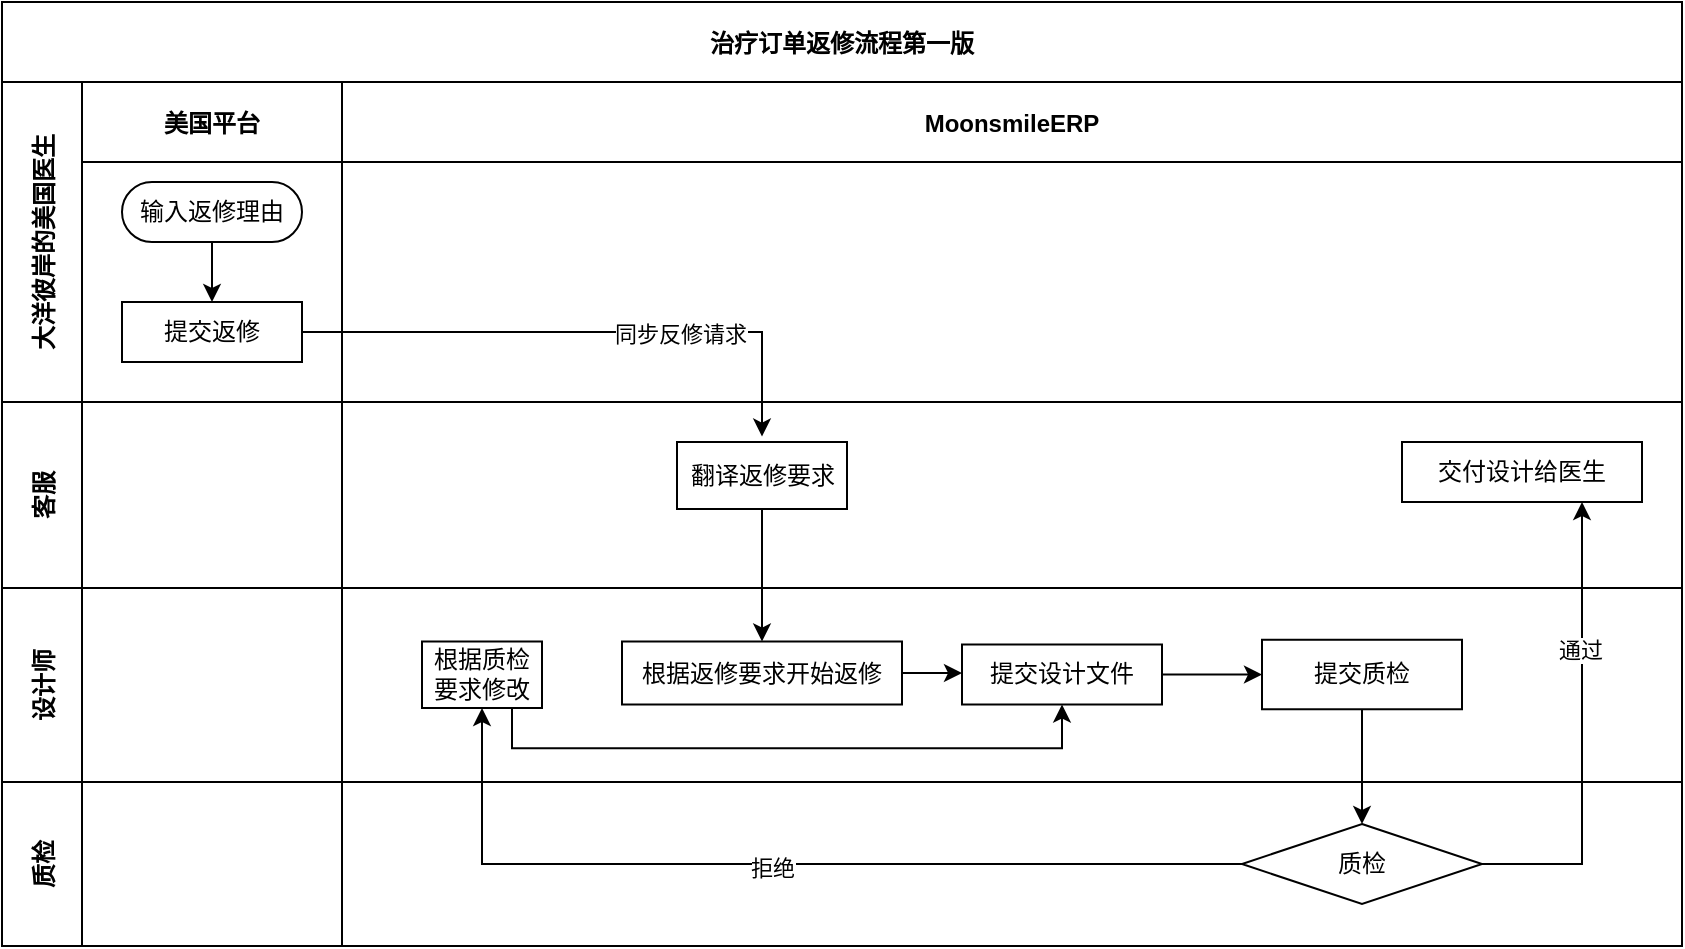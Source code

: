 <mxfile version="24.3.0" type="github" pages="2">
  <diagram id="kgpKYQtTHZ0yAKxKKP6v" name="第一版">
    <mxGraphModel dx="1383" dy="961" grid="1" gridSize="10" guides="1" tooltips="1" connect="1" arrows="1" fold="1" page="1" pageScale="1" pageWidth="850" pageHeight="1100" math="0" shadow="0">
      <root>
        <mxCell id="0" />
        <mxCell id="1" parent="0" />
        <mxCell id="3nuBFxr9cyL0pnOWT2aG-1" value="治疗订单返修流程第一版" style="shape=table;childLayout=tableLayout;startSize=40;collapsible=0;recursiveResize=0;expand=0;fillColor=none;fontStyle=1" parent="1" vertex="1">
          <mxGeometry x="100" y="100" width="840" height="472" as="geometry" />
        </mxCell>
        <mxCell id="3nuBFxr9cyL0pnOWT2aG-3" value="大洋彼岸的美国医生" style="shape=tableRow;horizontal=0;swimlaneHead=0;swimlaneBody=0;top=0;left=0;bottom=0;right=0;fillColor=none;points=[[0,0.5],[1,0.5]];portConstraint=eastwest;startSize=40;collapsible=0;recursiveResize=0;expand=0;fontStyle=1;" parent="3nuBFxr9cyL0pnOWT2aG-1" vertex="1">
          <mxGeometry y="40" width="840" height="160" as="geometry" />
        </mxCell>
        <mxCell id="3nuBFxr9cyL0pnOWT2aG-4" value="美国平台" style="swimlane;swimlaneHead=0;swimlaneBody=0;connectable=0;fillColor=none;startSize=40;collapsible=0;recursiveResize=0;expand=0;fontStyle=1;" parent="3nuBFxr9cyL0pnOWT2aG-3" vertex="1">
          <mxGeometry x="40" width="130" height="160" as="geometry">
            <mxRectangle width="130" height="160" as="alternateBounds" />
          </mxGeometry>
        </mxCell>
        <mxCell id="haAIxIRTAm43gvG-HOPw-50" style="edgeStyle=orthogonalEdgeStyle;rounded=0;orthogonalLoop=1;jettySize=auto;html=1;exitX=0.5;exitY=1;exitDx=0;exitDy=0;entryX=0.5;entryY=0;entryDx=0;entryDy=0;" edge="1" parent="3nuBFxr9cyL0pnOWT2aG-4" source="3nuBFxr9cyL0pnOWT2aG-6" target="haAIxIRTAm43gvG-HOPw-1">
          <mxGeometry relative="1" as="geometry" />
        </mxCell>
        <mxCell id="3nuBFxr9cyL0pnOWT2aG-6" value="输入返修理由" style="rounded=1;whiteSpace=wrap;html=1;arcSize=50;" parent="3nuBFxr9cyL0pnOWT2aG-4" vertex="1">
          <mxGeometry x="20" y="50" width="90" height="30" as="geometry" />
        </mxCell>
        <mxCell id="haAIxIRTAm43gvG-HOPw-1" value="提交返修" style="rounded=0;whiteSpace=wrap;html=1;" vertex="1" parent="3nuBFxr9cyL0pnOWT2aG-4">
          <mxGeometry x="20" y="110" width="90" height="30" as="geometry" />
        </mxCell>
        <mxCell id="3nuBFxr9cyL0pnOWT2aG-8" value="MoonsmileERP" style="swimlane;swimlaneHead=0;swimlaneBody=0;connectable=0;fillColor=none;startSize=40;collapsible=0;recursiveResize=0;expand=0;fontStyle=1;" parent="3nuBFxr9cyL0pnOWT2aG-3" vertex="1">
          <mxGeometry x="170" width="670" height="160" as="geometry">
            <mxRectangle width="670" height="160" as="alternateBounds" />
          </mxGeometry>
        </mxCell>
        <mxCell id="3nuBFxr9cyL0pnOWT2aG-15" value="客服" style="shape=tableRow;horizontal=0;swimlaneHead=0;swimlaneBody=0;top=0;left=0;bottom=0;right=0;fillColor=none;points=[[0,0.5],[1,0.5]];portConstraint=eastwest;startSize=40;collapsible=0;recursiveResize=0;expand=0;fontStyle=1;" parent="3nuBFxr9cyL0pnOWT2aG-1" vertex="1">
          <mxGeometry y="200" width="840" height="93" as="geometry" />
        </mxCell>
        <mxCell id="3nuBFxr9cyL0pnOWT2aG-16" value="" style="swimlane;swimlaneHead=0;swimlaneBody=0;connectable=0;fillColor=none;startSize=0;collapsible=0;recursiveResize=0;expand=0;fontStyle=1;" parent="3nuBFxr9cyL0pnOWT2aG-15" vertex="1">
          <mxGeometry x="40" width="130" height="93" as="geometry">
            <mxRectangle width="130" height="93" as="alternateBounds" />
          </mxGeometry>
        </mxCell>
        <mxCell id="3nuBFxr9cyL0pnOWT2aG-18" value="" style="swimlane;swimlaneHead=0;swimlaneBody=0;connectable=0;fillColor=none;startSize=0;collapsible=0;recursiveResize=0;expand=0;fontStyle=1;" parent="3nuBFxr9cyL0pnOWT2aG-15" vertex="1">
          <mxGeometry x="170" width="670" height="93" as="geometry">
            <mxRectangle width="670" height="93" as="alternateBounds" />
          </mxGeometry>
        </mxCell>
        <mxCell id="3nuBFxr9cyL0pnOWT2aG-17" value="翻译返修要求" style="rounded=0;whiteSpace=wrap;html=1;" parent="3nuBFxr9cyL0pnOWT2aG-18" vertex="1">
          <mxGeometry x="167.5" y="20" width="85" height="33.5" as="geometry" />
        </mxCell>
        <mxCell id="haAIxIRTAm43gvG-HOPw-42" value="交付设计给医生" style="rounded=0;whiteSpace=wrap;html=1;" vertex="1" parent="3nuBFxr9cyL0pnOWT2aG-18">
          <mxGeometry x="530" y="20" width="120" height="30" as="geometry" />
        </mxCell>
        <mxCell id="haAIxIRTAm43gvG-HOPw-13" value="设计师" style="shape=tableRow;horizontal=0;swimlaneHead=0;swimlaneBody=0;top=0;left=0;bottom=0;right=0;fillColor=none;points=[[0,0.5],[1,0.5]];portConstraint=eastwest;startSize=40;collapsible=0;recursiveResize=0;expand=0;fontStyle=1;" vertex="1" parent="3nuBFxr9cyL0pnOWT2aG-1">
          <mxGeometry y="293" width="840" height="97" as="geometry" />
        </mxCell>
        <mxCell id="haAIxIRTAm43gvG-HOPw-14" style="swimlane;swimlaneHead=0;swimlaneBody=0;connectable=0;fillColor=none;startSize=0;collapsible=0;recursiveResize=0;expand=0;fontStyle=1;" vertex="1" parent="haAIxIRTAm43gvG-HOPw-13">
          <mxGeometry x="40" width="130" height="97" as="geometry">
            <mxRectangle width="130" height="97" as="alternateBounds" />
          </mxGeometry>
        </mxCell>
        <mxCell id="haAIxIRTAm43gvG-HOPw-15" style="swimlane;swimlaneHead=0;swimlaneBody=0;connectable=0;fillColor=none;startSize=0;collapsible=0;recursiveResize=0;expand=0;fontStyle=1;" vertex="1" parent="haAIxIRTAm43gvG-HOPw-13">
          <mxGeometry x="170" width="670" height="97" as="geometry">
            <mxRectangle width="670" height="97" as="alternateBounds" />
          </mxGeometry>
        </mxCell>
        <mxCell id="haAIxIRTAm43gvG-HOPw-22" style="edgeStyle=orthogonalEdgeStyle;rounded=0;orthogonalLoop=1;jettySize=auto;html=1;exitX=1;exitY=0.5;exitDx=0;exitDy=0;entryX=0;entryY=0.5;entryDx=0;entryDy=0;" edge="1" parent="haAIxIRTAm43gvG-HOPw-15" source="haAIxIRTAm43gvG-HOPw-17" target="haAIxIRTAm43gvG-HOPw-21">
          <mxGeometry relative="1" as="geometry" />
        </mxCell>
        <mxCell id="haAIxIRTAm43gvG-HOPw-17" value="根据返修要求开始返修" style="rounded=0;whiteSpace=wrap;html=1;" vertex="1" parent="haAIxIRTAm43gvG-HOPw-15">
          <mxGeometry x="140" y="26.75" width="140" height="31.5" as="geometry" />
        </mxCell>
        <mxCell id="haAIxIRTAm43gvG-HOPw-24" style="edgeStyle=orthogonalEdgeStyle;rounded=0;orthogonalLoop=1;jettySize=auto;html=1;exitX=1;exitY=0.5;exitDx=0;exitDy=0;entryX=0;entryY=0.5;entryDx=0;entryDy=0;" edge="1" parent="haAIxIRTAm43gvG-HOPw-15" source="haAIxIRTAm43gvG-HOPw-21" target="haAIxIRTAm43gvG-HOPw-23">
          <mxGeometry relative="1" as="geometry" />
        </mxCell>
        <mxCell id="haAIxIRTAm43gvG-HOPw-21" value="提交设计文件" style="rounded=0;whiteSpace=wrap;html=1;" vertex="1" parent="haAIxIRTAm43gvG-HOPw-15">
          <mxGeometry x="310" y="28.25" width="100" height="30" as="geometry" />
        </mxCell>
        <mxCell id="haAIxIRTAm43gvG-HOPw-23" value="提交质检" style="rounded=0;whiteSpace=wrap;html=1;" vertex="1" parent="haAIxIRTAm43gvG-HOPw-15">
          <mxGeometry x="460" y="25.88" width="100" height="34.75" as="geometry" />
        </mxCell>
        <mxCell id="haAIxIRTAm43gvG-HOPw-46" style="edgeStyle=orthogonalEdgeStyle;rounded=0;orthogonalLoop=1;jettySize=auto;html=1;exitX=0.75;exitY=1;exitDx=0;exitDy=0;entryX=0.5;entryY=1;entryDx=0;entryDy=0;" edge="1" parent="haAIxIRTAm43gvG-HOPw-15" source="haAIxIRTAm43gvG-HOPw-38" target="haAIxIRTAm43gvG-HOPw-21">
          <mxGeometry relative="1" as="geometry" />
        </mxCell>
        <mxCell id="haAIxIRTAm43gvG-HOPw-38" value="根据质检要求修改" style="rounded=0;whiteSpace=wrap;html=1;" vertex="1" parent="haAIxIRTAm43gvG-HOPw-15">
          <mxGeometry x="40" y="26.75" width="60" height="33.25" as="geometry" />
        </mxCell>
        <mxCell id="haAIxIRTAm43gvG-HOPw-28" value="质检" style="shape=tableRow;horizontal=0;swimlaneHead=0;swimlaneBody=0;top=0;left=0;bottom=0;right=0;fillColor=none;points=[[0,0.5],[1,0.5]];portConstraint=eastwest;startSize=40;collapsible=0;recursiveResize=0;expand=0;fontStyle=1;" vertex="1" parent="3nuBFxr9cyL0pnOWT2aG-1">
          <mxGeometry y="390" width="840" height="82" as="geometry" />
        </mxCell>
        <mxCell id="haAIxIRTAm43gvG-HOPw-29" style="swimlane;swimlaneHead=0;swimlaneBody=0;connectable=0;fillColor=none;startSize=0;collapsible=0;recursiveResize=0;expand=0;fontStyle=1;" vertex="1" parent="haAIxIRTAm43gvG-HOPw-28">
          <mxGeometry x="40" width="130" height="82" as="geometry">
            <mxRectangle width="130" height="82" as="alternateBounds" />
          </mxGeometry>
        </mxCell>
        <mxCell id="haAIxIRTAm43gvG-HOPw-30" style="swimlane;swimlaneHead=0;swimlaneBody=0;connectable=0;fillColor=none;startSize=0;collapsible=0;recursiveResize=0;expand=0;fontStyle=1;" vertex="1" parent="haAIxIRTAm43gvG-HOPw-28">
          <mxGeometry x="170" width="670" height="82" as="geometry">
            <mxRectangle width="670" height="82" as="alternateBounds" />
          </mxGeometry>
        </mxCell>
        <mxCell id="8FANiOVnLKe2f4nZrA_B-1" value="质检" style="rhombus;whiteSpace=wrap;html=1;" vertex="1" parent="haAIxIRTAm43gvG-HOPw-30">
          <mxGeometry x="450" y="21" width="120" height="40" as="geometry" />
        </mxCell>
        <mxCell id="3nuBFxr9cyL0pnOWT2aG-28" style="edgeStyle=orthogonalEdgeStyle;rounded=0;orthogonalLoop=1;jettySize=auto;html=1;" parent="3nuBFxr9cyL0pnOWT2aG-1" target="3nuBFxr9cyL0pnOWT2aG-13" edge="1">
          <mxGeometry relative="1" as="geometry">
            <Array as="points">
              <mxPoint x="530" y="260" />
              <mxPoint x="530" y="120" />
            </Array>
            <mxPoint x="475.0" y="310" as="sourcePoint" />
          </mxGeometry>
        </mxCell>
        <mxCell id="haAIxIRTAm43gvG-HOPw-3" style="edgeStyle=orthogonalEdgeStyle;rounded=0;orthogonalLoop=1;jettySize=auto;html=1;exitX=1;exitY=0.5;exitDx=0;exitDy=0;entryX=0.5;entryY=-0.082;entryDx=0;entryDy=0;entryPerimeter=0;" edge="1" parent="3nuBFxr9cyL0pnOWT2aG-1" source="haAIxIRTAm43gvG-HOPw-1" target="3nuBFxr9cyL0pnOWT2aG-17">
          <mxGeometry relative="1" as="geometry" />
        </mxCell>
        <mxCell id="haAIxIRTAm43gvG-HOPw-47" value="&lt;div&gt;同步反修请求&lt;br&gt;&lt;/div&gt;" style="edgeLabel;html=1;align=center;verticalAlign=middle;resizable=0;points=[];" vertex="1" connectable="0" parent="haAIxIRTAm43gvG-HOPw-3">
          <mxGeometry x="0.335" y="-1" relative="1" as="geometry">
            <mxPoint as="offset" />
          </mxGeometry>
        </mxCell>
        <mxCell id="haAIxIRTAm43gvG-HOPw-37" style="edgeStyle=orthogonalEdgeStyle;rounded=0;orthogonalLoop=1;jettySize=auto;html=1;exitX=0.5;exitY=1;exitDx=0;exitDy=0;entryX=0.5;entryY=0;entryDx=0;entryDy=0;" edge="1" parent="3nuBFxr9cyL0pnOWT2aG-1" source="haAIxIRTAm43gvG-HOPw-23" target="8FANiOVnLKe2f4nZrA_B-1">
          <mxGeometry relative="1" as="geometry">
            <mxPoint x="670" y="411.5" as="targetPoint" />
          </mxGeometry>
        </mxCell>
        <mxCell id="haAIxIRTAm43gvG-HOPw-40" style="edgeStyle=orthogonalEdgeStyle;rounded=0;orthogonalLoop=1;jettySize=auto;html=1;entryX=0.5;entryY=1;entryDx=0;entryDy=0;exitX=0;exitY=0.5;exitDx=0;exitDy=0;" edge="1" parent="3nuBFxr9cyL0pnOWT2aG-1" source="8FANiOVnLKe2f4nZrA_B-1" target="haAIxIRTAm43gvG-HOPw-38">
          <mxGeometry relative="1" as="geometry">
            <mxPoint x="590" y="432" as="sourcePoint" />
          </mxGeometry>
        </mxCell>
        <mxCell id="haAIxIRTAm43gvG-HOPw-41" value="拒绝" style="edgeLabel;html=1;align=center;verticalAlign=middle;resizable=0;points=[];" vertex="1" connectable="0" parent="haAIxIRTAm43gvG-HOPw-40">
          <mxGeometry x="0.028" y="2" relative="1" as="geometry">
            <mxPoint as="offset" />
          </mxGeometry>
        </mxCell>
        <mxCell id="haAIxIRTAm43gvG-HOPw-43" style="edgeStyle=orthogonalEdgeStyle;rounded=0;orthogonalLoop=1;jettySize=auto;html=1;entryX=0.75;entryY=1;entryDx=0;entryDy=0;exitX=1;exitY=0.5;exitDx=0;exitDy=0;" edge="1" parent="3nuBFxr9cyL0pnOWT2aG-1" source="8FANiOVnLKe2f4nZrA_B-1" target="haAIxIRTAm43gvG-HOPw-42">
          <mxGeometry relative="1" as="geometry">
            <mxPoint x="760" y="431" as="sourcePoint" />
            <Array as="points">
              <mxPoint x="790" y="431" />
            </Array>
          </mxGeometry>
        </mxCell>
        <mxCell id="haAIxIRTAm43gvG-HOPw-44" value="通过" style="edgeLabel;html=1;align=center;verticalAlign=middle;resizable=0;points=[];" vertex="1" connectable="0" parent="haAIxIRTAm43gvG-HOPw-43">
          <mxGeometry x="0.364" y="1" relative="1" as="geometry">
            <mxPoint as="offset" />
          </mxGeometry>
        </mxCell>
        <mxCell id="haAIxIRTAm43gvG-HOPw-49" style="edgeStyle=orthogonalEdgeStyle;rounded=0;orthogonalLoop=1;jettySize=auto;html=1;exitX=0.5;exitY=1;exitDx=0;exitDy=0;entryX=0.5;entryY=0;entryDx=0;entryDy=0;" edge="1" parent="3nuBFxr9cyL0pnOWT2aG-1" source="3nuBFxr9cyL0pnOWT2aG-17" target="haAIxIRTAm43gvG-HOPw-17">
          <mxGeometry relative="1" as="geometry" />
        </mxCell>
      </root>
    </mxGraphModel>
  </diagram>
  <diagram id="tXFem8J4mtp9v5lEU25t" name="Page-2">
    <mxGraphModel dx="968" dy="673" grid="1" gridSize="10" guides="1" tooltips="1" connect="1" arrows="1" fold="1" page="1" pageScale="1" pageWidth="827" pageHeight="1169" math="0" shadow="0">
      <root>
        <mxCell id="0" />
        <mxCell id="1" parent="0" />
      </root>
    </mxGraphModel>
  </diagram>
</mxfile>
